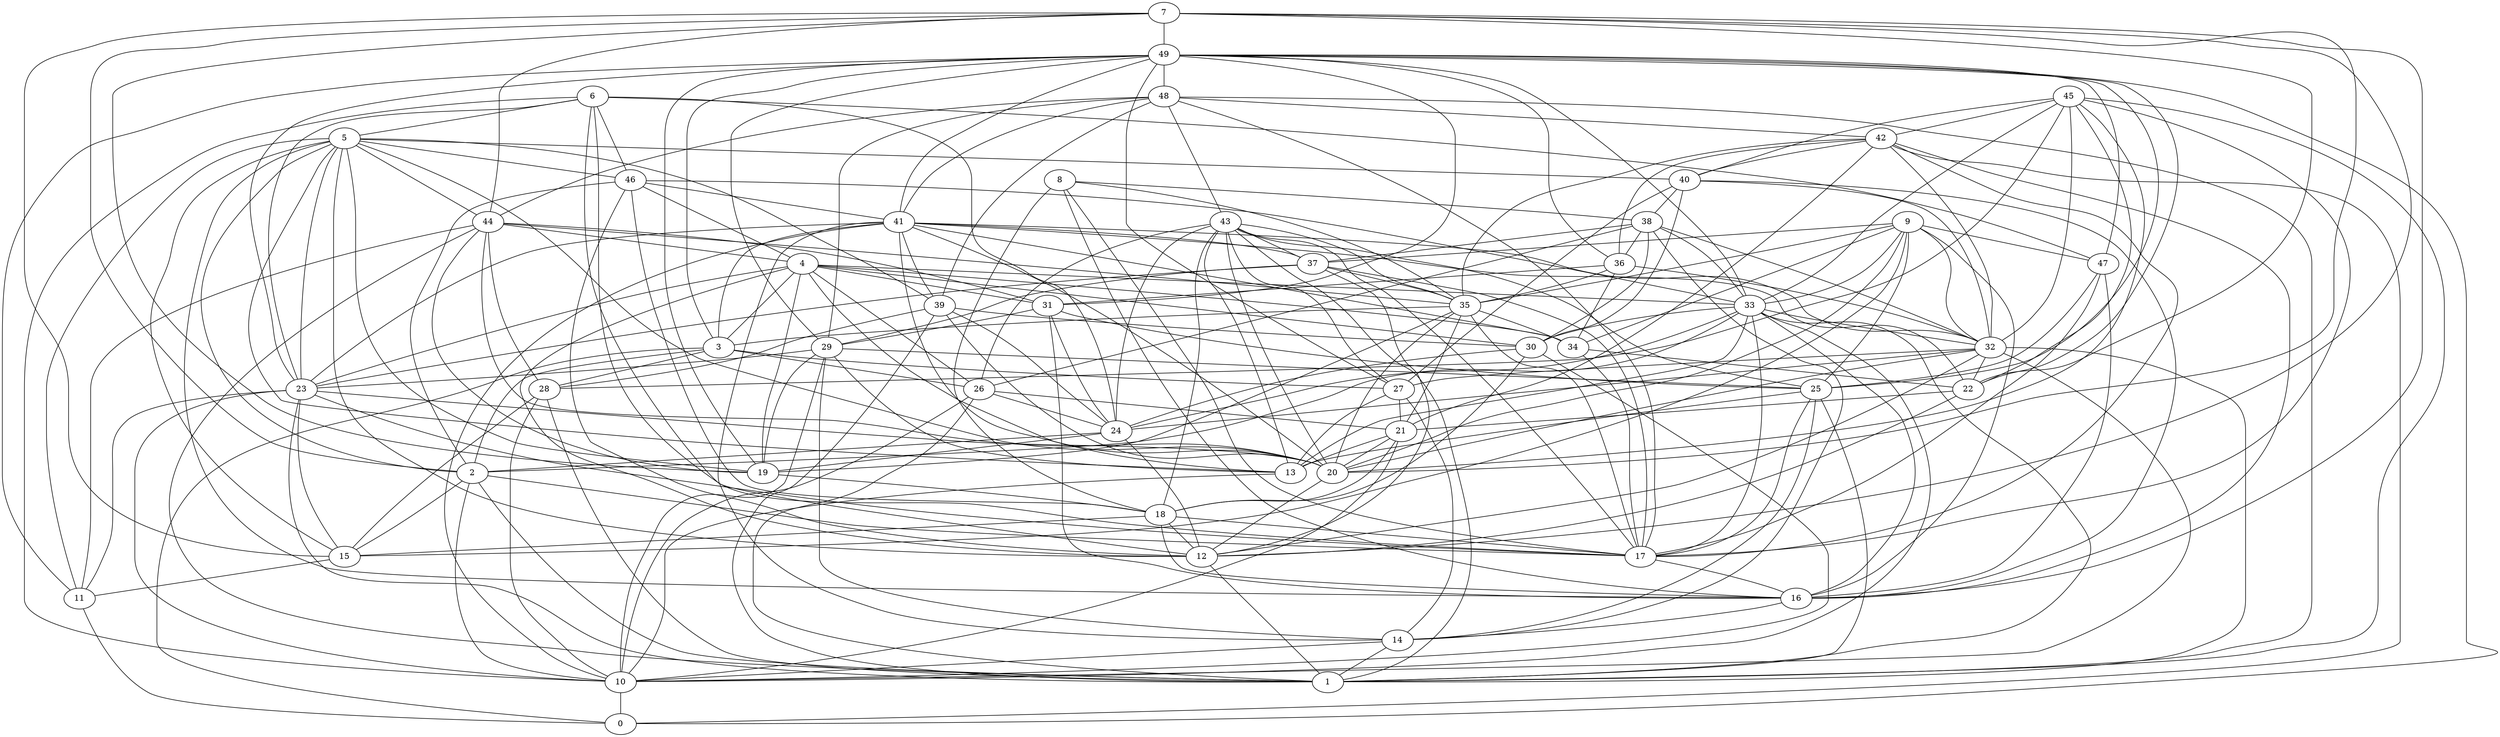 digraph GG_graph {

subgraph G_graph {
edge [color = black]
"47" -> "17" [dir = none]
"42" -> "21" [dir = none]
"42" -> "17" [dir = none]
"42" -> "0" [dir = none]
"42" -> "40" [dir = none]
"49" -> "36" [dir = none]
"49" -> "0" [dir = none]
"49" -> "31" [dir = none]
"31" -> "16" [dir = none]
"22" -> "12" [dir = none]
"22" -> "21" [dir = none]
"14" -> "10" [dir = none]
"34" -> "17" [dir = none]
"9" -> "25" [dir = none]
"9" -> "35" [dir = none]
"9" -> "33" [dir = none]
"9" -> "34" [dir = none]
"9" -> "15" [dir = none]
"15" -> "11" [dir = none]
"39" -> "30" [dir = none]
"39" -> "28" [dir = none]
"39" -> "1" [dir = none]
"46" -> "4" [dir = none]
"46" -> "12" [dir = none]
"7" -> "20" [dir = none]
"7" -> "2" [dir = none]
"10" -> "0" [dir = none]
"35" -> "19" [dir = none]
"35" -> "21" [dir = none]
"35" -> "3" [dir = none]
"27" -> "21" [dir = none]
"28" -> "15" [dir = none]
"28" -> "10" [dir = none]
"41" -> "22" [dir = none]
"41" -> "23" [dir = none]
"29" -> "10" [dir = none]
"29" -> "19" [dir = none]
"17" -> "16" [dir = none]
"40" -> "38" [dir = none]
"13" -> "10" [dir = none]
"12" -> "1" [dir = none]
"44" -> "20" [dir = none]
"44" -> "1" [dir = none]
"44" -> "35" [dir = none]
"44" -> "31" [dir = none]
"44" -> "28" [dir = none]
"48" -> "41" [dir = none]
"48" -> "43" [dir = none]
"48" -> "44" [dir = none]
"18" -> "12" [dir = none]
"38" -> "26" [dir = none]
"8" -> "35" [dir = none]
"8" -> "18" [dir = none]
"25" -> "1" [dir = none]
"25" -> "14" [dir = none]
"2" -> "17" [dir = none]
"2" -> "10" [dir = none]
"3" -> "28" [dir = none]
"6" -> "47" [dir = none]
"6" -> "10" [dir = none]
"6" -> "24" [dir = none]
"45" -> "17" [dir = none]
"45" -> "42" [dir = none]
"45" -> "20" [dir = none]
"20" -> "12" [dir = none]
"43" -> "17" [dir = none]
"43" -> "27" [dir = none]
"36" -> "32" [dir = none]
"21" -> "18" [dir = none]
"21" -> "20" [dir = none]
"21" -> "10" [dir = none]
"23" -> "10" [dir = none]
"37" -> "23" [dir = none]
"37" -> "12" [dir = none]
"32" -> "1" [dir = none]
"32" -> "20" [dir = none]
"32" -> "27" [dir = none]
"32" -> "10" [dir = none]
"26" -> "10" [dir = none]
"5" -> "40" [dir = none]
"5" -> "11" [dir = none]
"5" -> "2" [dir = none]
"5" -> "23" [dir = none]
"5" -> "13" [dir = none]
"24" -> "2" [dir = none]
"24" -> "19" [dir = none]
"4" -> "12" [dir = none]
"4" -> "33" [dir = none]
"4" -> "31" [dir = none]
"4" -> "19" [dir = none]
"4" -> "26" [dir = none]
"4" -> "23" [dir = none]
"33" -> "24" [dir = none]
"33" -> "1" [dir = none]
"33" -> "32" [dir = none]
"33" -> "17" [dir = none]
"33" -> "30" [dir = none]
"33" -> "2" [dir = none]
"48" -> "29" [dir = none]
"29" -> "13" [dir = none]
"44" -> "19" [dir = none]
"25" -> "13" [dir = none]
"46" -> "33" [dir = none]
"49" -> "22" [dir = none]
"42" -> "32" [dir = none]
"46" -> "2" [dir = none]
"43" -> "37" [dir = none]
"37" -> "35" [dir = none]
"18" -> "15" [dir = none]
"6" -> "5" [dir = none]
"23" -> "17" [dir = none]
"3" -> "0" [dir = none]
"48" -> "17" [dir = none]
"45" -> "1" [dir = none]
"7" -> "22" [dir = none]
"32" -> "24" [dir = none]
"33" -> "10" [dir = none]
"43" -> "24" [dir = none]
"45" -> "32" [dir = none]
"49" -> "19" [dir = none]
"2" -> "1" [dir = none]
"7" -> "12" [dir = none]
"25" -> "17" [dir = none]
"38" -> "37" [dir = none]
"42" -> "16" [dir = none]
"26" -> "24" [dir = none]
"42" -> "36" [dir = none]
"4" -> "34" [dir = none]
"26" -> "21" [dir = none]
"7" -> "15" [dir = none]
"38" -> "33" [dir = none]
"35" -> "20" [dir = none]
"3" -> "2" [dir = none]
"45" -> "40" [dir = none]
"14" -> "1" [dir = none]
"41" -> "39" [dir = none]
"49" -> "25" [dir = none]
"27" -> "14" [dir = none]
"41" -> "37" [dir = none]
"5" -> "16" [dir = none]
"26" -> "1" [dir = none]
"45" -> "22" [dir = none]
"30" -> "10" [dir = none]
"47" -> "16" [dir = none]
"32" -> "12" [dir = none]
"29" -> "23" [dir = none]
"24" -> "12" [dir = none]
"43" -> "1" [dir = none]
"41" -> "20" [dir = none]
"36" -> "35" [dir = none]
"38" -> "30" [dir = none]
"4" -> "30" [dir = none]
"46" -> "18" [dir = none]
"8" -> "16" [dir = none]
"40" -> "32" [dir = none]
"30" -> "24" [dir = none]
"31" -> "29" [dir = none]
"19" -> "18" [dir = none]
"36" -> "34" [dir = none]
"31" -> "25" [dir = none]
"29" -> "25" [dir = none]
"9" -> "37" [dir = none]
"49" -> "23" [dir = none]
"33" -> "16" [dir = none]
"49" -> "48" [dir = none]
"49" -> "11" [dir = none]
"43" -> "20" [dir = none]
"48" -> "42" [dir = none]
"38" -> "32" [dir = none]
"8" -> "38" [dir = none]
"41" -> "14" [dir = none]
"5" -> "15" [dir = none]
"23" -> "20" [dir = none]
"5" -> "44" [dir = none]
"48" -> "1" [dir = none]
"23" -> "11" [dir = none]
"41" -> "32" [dir = none]
"38" -> "36" [dir = none]
"38" -> "14" [dir = none]
"32" -> "22" [dir = none]
"39" -> "20" [dir = none]
"9" -> "32" [dir = none]
"23" -> "1" [dir = none]
"11" -> "0" [dir = none]
"43" -> "25" [dir = none]
"2" -> "15" [dir = none]
"4" -> "3" [dir = none]
"6" -> "23" [dir = none]
"35" -> "34" [dir = none]
"49" -> "3" [dir = none]
"30" -> "18" [dir = none]
"43" -> "13" [dir = none]
"16" -> "14" [dir = none]
"23" -> "15" [dir = none]
"40" -> "30" [dir = none]
"8" -> "17" [dir = none]
"47" -> "25" [dir = none]
"6" -> "12" [dir = none]
"3" -> "27" [dir = none]
"49" -> "27" [dir = none]
"28" -> "1" [dir = none]
"4" -> "20" [dir = none]
"43" -> "26" [dir = none]
"35" -> "17" [dir = none]
"6" -> "17" [dir = none]
"44" -> "11" [dir = none]
"46" -> "41" [dir = none]
"43" -> "18" [dir = none]
"42" -> "35" [dir = none]
"48" -> "39" [dir = none]
"7" -> "44" [dir = none]
"5" -> "19" [dir = none]
"41" -> "10" [dir = none]
"39" -> "24" [dir = none]
"31" -> "24" [dir = none]
"7" -> "19" [dir = none]
"18" -> "16" [dir = none]
"37" -> "29" [dir = none]
"5" -> "20" [dir = none]
"5" -> "46" [dir = none]
"5" -> "12" [dir = none]
"21" -> "13" [dir = none]
"7" -> "49" [dir = none]
"34" -> "22" [dir = none]
"49" -> "29" [dir = none]
"9" -> "16" [dir = none]
"45" -> "28" [dir = none]
"41" -> "34" [dir = none]
"49" -> "41" [dir = none]
"9" -> "20" [dir = none]
"27" -> "13" [dir = none]
"40" -> "27" [dir = none]
"44" -> "4" [dir = none]
"9" -> "47" [dir = none]
"6" -> "46" [dir = none]
"29" -> "14" [dir = none]
"36" -> "31" [dir = none]
"5" -> "39" [dir = none]
"43" -> "35" [dir = none]
"49" -> "47" [dir = none]
"41" -> "13" [dir = none]
"33" -> "13" [dir = none]
"41" -> "3" [dir = none]
"40" -> "16" [dir = none]
"45" -> "33" [dir = none]
"7" -> "16" [dir = none]
"37" -> "17" [dir = none]
"18" -> "17" [dir = none]
"3" -> "26" [dir = none]
"49" -> "33" [dir = none]
}

}
